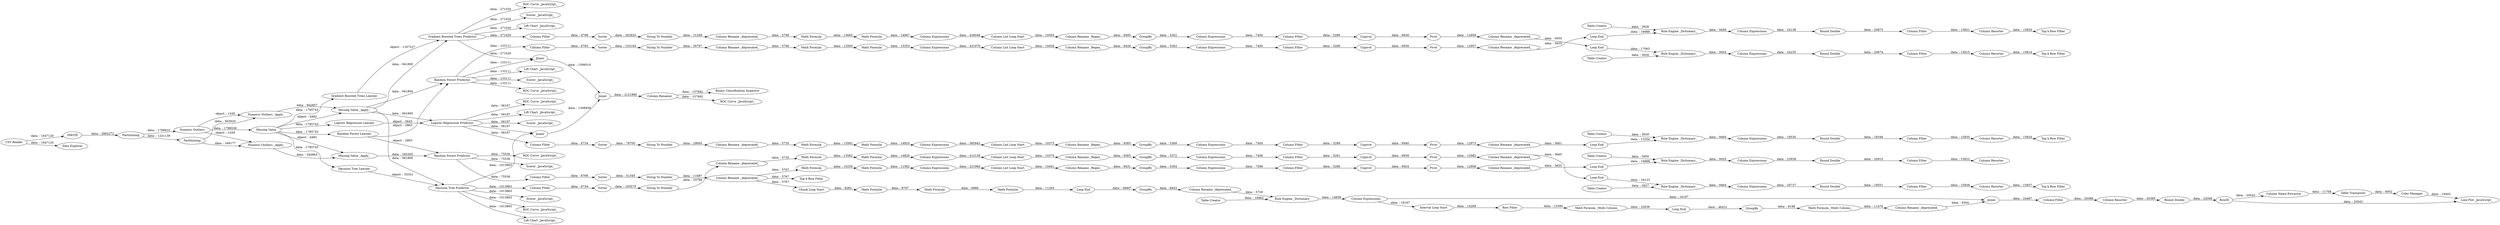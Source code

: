 digraph {
	"6839776264901942130_371" [label="Column Filter"]
	"3042103353437537090_535" [label="Column Expressions"]
	"-7583134484051055885_397" [label=GroupBy]
	"4667086908020724143_586" [label="Math Formula _Multi Column_"]
	"4810448884478751440_402" [label="Column Filter"]
	"-9112366273022320577_418" [label="Column Resorter"]
	"6839776264901942130_397" [label=GroupBy]
	"-6216293277019395050_519" [label="Math Formula"]
	"-8650509767922402314_627" [label="ROC Curve _JavaScript_"]
	"-8650509767922402314_630" [label="Top k Row Filter"]
	"4667086908020724143_564" [label="Math Formula"]
	"4810448884478751440_414" [label="Loop End"]
	"4810448884478751440_416" [label="Round Double"]
	"-7583134484051055885_419" [label="Column Filter"]
	"256408930024487434_590" [label="Color Manager"]
	"-4166990365159878357_519" [label="Math Formula"]
	"-8650509767922402314_643" [label="Random Forest Learner"]
	"4667086908020724143_576" [label="Row Filter"]
	"4810448884478751440_403" [label=Pivot]
	"6839776264901942130_419" [label="Column Filter"]
	"3042103353437537090_538" [label="Loop End"]
	"4810448884478751440_371" [label="Column Filter"]
	"3042103353437537090_537" [label=Pivot]
	"3042103353437537090_531" [label="Column Rename _deprecated_"]
	"3042103353437537090_544" [label="Column Rename _deprecated_"]
	"4667086908020724143_563" [label="Loop End"]
	"-8650509767922402314_636" [label="Top k Row Filter"]
	"4667086908020724143_568" [label=GroupBy]
	"-8650509767922402314_637" [label="ROC Curve _JavaScript_"]
	"-8650509767922402314_644" [label="Gradient Boosted Trees Learner"]
	"4667086908020724143_582" [label=Joiner]
	"-8650509767922402314_618" [label="Logistic Regression Predictor"]
	"-8650509767922402314_633" [label="ROC Curve _JavaScript_"]
	"-8650509767922402314_4" [label="Lift Chart _JavaScript_"]
	"-8650509767922402314_677" [label="ROC Curve _JavaScript_"]
	"3042103353437537090_528" [label=Unpivot]
	"-8650509767922402314_621" [label="Gradient Boosted Trees Predictor"]
	"-8650509767922402314_588" [label=RowID]
	"4810448884478751440_396" [label="Column Expressions"]
	"-9112366273022320577_404" [label=Unpivot]
	"-7583134484051055885_416" [label="Round Double"]
	"4810448884478751440_376" [label="Column Rename _deprecated_"]
	"6839776264901942130_415" [label="Column Expressions"]
	"-8650509767922402314_634" [label="Decision Tree Predictor"]
	"3042103353437537090_530" [label="Round Double"]
	"6839776264901942130_418" [label="Column Resorter"]
	"6839776264901942130_385" [label="Rule Engine _Dictionary_"]
	"-9112366273022320577_384" [label="Table Creator"]
	"818124197687384631_519" [label="Math Formula"]
	"4810448884478751440_409" [label="Column List Loop Start"]
	"-9112366273022320577_399" [label="String To Number"]
	"-7583134484051055885_415" [label="Column Expressions"]
	"-8650509767922402314_670" [label="Numeric Outliers"]
	"6839776264901942130_396" [label="Column Expressions"]
	"-8650509767922402314_666" [label="Missing Value _Apply_"]
	"-8650509767922402314_595" [label="Binary Classification Inspector"]
	"4667086908020724143_581" [label="Column Rename _deprecated_"]
	"6839776264901942130_399" [label="String To Number"]
	"-7583134484051055885_405" [label="Column Rename _deprecated_"]
	"4810448884478751440_399" [label="String To Number"]
	"-8650509767922402314_672" [label="Numeric Outliers _Apply_"]
	"4667086908020724143_584" [label="Column Filter"]
	"4810448884478751440_404" [label=Unpivot]
	"6839776264901942130_402" [label="Column Filter"]
	"-7583134484051055885_396" [label="Column Expressions"]
	"-8650509767922402314_665" [label="Missing Value"]
	"-4166990365159878357_520" [label="Math Formula"]
	"3781377906700666673_520" [label="Math Formula"]
	"-7583134484051055885_410" [label="Column Rename _Regex_"]
	"-8650509767922402314_624" [label="Top k Row Filter"]
	"4667086908020724143_562" [label="Chunk Loop Start"]
	"6839776264901942130_384" [label="Table Creator"]
	"-8650509767922402314_620" [label="Random Forest Predictor"]
	"4810448884478751440_385" [label="Rule Engine _Dictionary_"]
	"-9112366273022320577_416" [label="Round Double"]
	"4667086908020724143_575" [label="Interval Loop Start"]
	"4667086908020724143_566" [label="Column Expressions"]
	"6839776264901942130_416" [label="Round Double"]
	"-8650509767922402314_668" [label="ROC Curve _JavaScript_"]
	"-7583134484051055885_402" [label="Column Filter"]
	"-7583134484051055885_384" [label="Table Creator"]
	"4667086908020724143_569" [label="Column Rename _deprecated_"]
	"-9112366273022320577_372" [label=Sorter]
	"-8650509767922402314_12" [label=Joiner]
	"-6216293277019395050_520" [label="Math Formula"]
	"4667086908020724143_573" [label="Math Formula"]
	"4810448884478751440_401" [label="Column Expressions"]
	"-9112366273022320577_405" [label="Column Rename _deprecated_"]
	"-7583134484051055885_371" [label="Column Filter"]
	"-9112366273022320577_396" [label="Column Expressions"]
	"3042103353437537090_542" [label="Rule Engine _Dictionary_"]
	"-7583134484051055885_385" [label="Rule Engine _Dictionary_"]
	"-8650509767922402314_11" [label=Joiner]
	"4810448884478751440_384" [label="Table Creator"]
	"-9112366273022320577_385" [label="Rule Engine _Dictionary_"]
	"4667086908020724143_570" [label="Table Creator"]
	"6839776264901942130_372" [label=Sorter]
	"6839776264901942130_414" [label="Loop End"]
	"-9112366273022320577_376" [label="Column Rename _deprecated_"]
	"-9112366273022320577_371" [label="Column Filter"]
	"-8650509767922402314_532" [label="Top k Row Filter"]
	"4810448884478751440_418" [label="Column Resorter"]
	"4667086908020724143_585" [label="Column Resorter"]
	"-8650509767922402314_631" [label="Lift Chart _JavaScript_"]
	"3042103353437537090_548" [label=Sorter]
	"818124197687384631_520" [label="Math Formula"]
	"6839776264901942130_401" [label="Column Expressions"]
	"-7583134484051055885_399" [label="String To Number"]
	"3042103353437537090_533" [label="Column Resorter"]
	"3042103353437537090_540" [label="Column List Loop Start"]
	"6774849277718651988_520" [label="Math Formula"]
	"-8650509767922402314_417" [label="Top k Row Filter"]
	"-8650509767922402314_635" [label="Lift Chart _JavaScript_"]
	"-8650509767922402314_654" [label="Scorer _JavaScript_"]
	"-8650509767922402314_625" [label="Lift Chart _JavaScript_"]
	"6839776264901942130_405" [label="Column Rename _deprecated_"]
	"-8650509767922402314_589" [label="Line Plot _JavaScript_"]
	"-9112366273022320577_419" [label="Column Filter"]
	"4810448884478751440_372" [label=Sorter]
	"3042103353437537090_543" [label=GroupBy]
	"3781377906700666673_519" [label="Math Formula"]
	"-7583134484051055885_414" [label="Loop End"]
	"-9112366273022320577_397" [label=GroupBy]
	"-7583134484051055885_403" [label=Pivot]
	"3042103353437537090_549" [label="Table Creator"]
	"-8650509767922402314_658" [label=Partitioning]
	"-8650509767922402314_667" [label="Missing Value _Apply_"]
	"4667086908020724143_577" [label="Loop End"]
	"-8650509767922402314_14" [label="Column Renamer"]
	"-8650509767922402314_641" [label="Logistic Regression Learner"]
	"6839776264901942130_403" [label=Pivot]
	"-8650509767922402314_652" [label="Scorer _JavaScript_"]
	"-8650509767922402314_655" [label="Data Explorer"]
	"-9112366273022320577_401" [label="Column Expressions"]
	"3042103353437537090_541" [label="Column Expressions"]
	"4810448884478751440_419" [label="Column Filter"]
	"-8650509767922402314_10" [label=Joiner]
	"3042103353437537090_539" [label="Column Filter"]
	"3042103353437537090_546" [label="Column Rename _Regex_"]
	"-9112366273022320577_402" [label="Column Filter"]
	"4667086908020724143_571" [label="Rule Engine _Dictionary_"]
	"3042103353437537090_529" [label="Column Expressions"]
	"-7583134484051055885_401" [label="Column Expressions"]
	"3042103353437537090_545" [label="String To Number"]
	"-8650509767922402314_1" [label="CSV Reader"]
	"-7583134484051055885_418" [label="Column Resorter"]
	"-9112366273022320577_415" [label="Column Expressions"]
	"4667086908020724143_587" [label="Round Double"]
	"6839776264901942130_410" [label="Column Rename _Regex_"]
	"4810448884478751440_415" [label="Column Expressions"]
	"6839776264901942130_409" [label="Column List Loop Start"]
	"256408930024487434_591" [label="Column Name Extractor"]
	"-7583134484051055885_372" [label=Sorter]
	"-8650509767922402314_653" [label="Scorer _JavaScript_"]
	"-7583134484051055885_404" [label=Unpivot]
	"-8650509767922402314_6" [label="ROC Curve _JavaScript_"]
	"-8650509767922402314_642" [label="Decision Tree Learner"]
	"3042103353437537090_536" [label="Column Filter"]
	"-9112366273022320577_414" [label="Loop End"]
	"-8650509767922402314_671" [label="Numeric Outliers _Apply_"]
	"4667086908020724143_567" [label="Math Formula"]
	"-7583134484051055885_409" [label="Column List Loop Start"]
	"-8650509767922402314_674" [label=SMOTE]
	"-7583134484051055885_376" [label="Column Rename _deprecated_"]
	"256408930024487434_592" [label="Table Transposer"]
	"4810448884478751440_397" [label=GroupBy]
	"4810448884478751440_405" [label="Column Rename _deprecated_"]
	"-8650509767922402314_678" [label="Random Forest Predictor"]
	"6839776264901942130_404" [label=Unpivot]
	"-9112366273022320577_403" [label=Pivot]
	"4667086908020724143_579" [label="Math Formula _Multi Column_"]
	"-9112366273022320577_409" [label="Column List Loop Start"]
	"4667086908020724143_580" [label=GroupBy]
	"-8650509767922402314_651" [label="Scorer _JavaScript_"]
	"6839776264901942130_376" [label="Column Rename _deprecated_"]
	"-8650509767922402314_657" [label=Partitioning]
	"-8650509767922402314_676" [label="Scorer _JavaScript_"]
	"4810448884478751440_410" [label="Column Rename _Regex_"]
	"-9112366273022320577_410" [label="Column Rename _Regex_"]
	"3042103353437537090_547" [label="Column Filter"]
	"6774849277718651988_519" [label="Math Formula"]
	"-8650509767922402314_12" -> "-8650509767922402314_14" [label="data: : 2121860"]
	"4810448884478751440_410" -> "4810448884478751440_397" [label="data: : 9365"]
	"-9112366273022320577_418" -> "-8650509767922402314_636" [label="data: : 15834"]
	"-9112366273022320577_399" -> "-9112366273022320577_376" [label="data: : 29093"]
	"-8650509767922402314_658" -> "-8650509767922402314_672" [label="data: : 346177"]
	"-8650509767922402314_678" -> "3042103353437537090_547" [label="data: : 75536"]
	"4667086908020724143_576" -> "4667086908020724143_579" [label="data: : 15390"]
	"-8650509767922402314_618" -> "-8650509767922402314_635" [label="data: : 56197"]
	"-7583134484051055885_372" -> "-7583134484051055885_399" [label="data: : 262820"]
	"-7583134484051055885_403" -> "-7583134484051055885_405" [label="data: : 12958"]
	"-9112366273022320577_403" -> "-9112366273022320577_405" [label="data: : 12973"]
	"4667086908020724143_569" -> "4667086908020724143_571" [label="data: : 5728"]
	"3042103353437537090_546" -> "3042103353437537090_543" [label="data: : 9431"]
	"-9112366273022320577_405" -> "-9112366273022320577_414" [label="data: : 5661"]
	"3042103353437537090_544" -> "4667086908020724143_562" [label="data: : 5767"]
	"-8650509767922402314_671" -> "-8650509767922402314_666" [label="data: : 942857"]
	"-9112366273022320577_410" -> "-9112366273022320577_397" [label="data: : 9365"]
	"-8650509767922402314_658" -> "-8650509767922402314_671" [label="data: : 943620"]
	"6774849277718651988_520" -> "-9112366273022320577_396" [label="data: : 14820"]
	"-8650509767922402314_643" -> "-8650509767922402314_620" [label="object: : 2863"]
	"4810448884478751440_371" -> "4810448884478751440_372" [label="data: : 6734"]
	"4667086908020724143_575" -> "4667086908020724143_576" [label="data: : 14269"]
	"3042103353437537090_545" -> "3042103353437537090_544" [label="data: : 11687"]
	"-8650509767922402314_634" -> "-8650509767922402314_653" [label="data: : 1013863"]
	"-8650509767922402314_667" -> "-8650509767922402314_678" [label="data: : 345305"]
	"3042103353437537090_544" -> "818124197687384631_519" [label="data: : 5767"]
	"3042103353437537090_548" -> "3042103353437537090_545" [label="data: : 51345"]
	"3042103353437537090_549" -> "3042103353437537090_542" [label="data: : 3950"]
	"3042103353437537090_530" -> "3042103353437537090_539" [label="data: : 20910"]
	"6839776264901942130_416" -> "6839776264901942130_419" [label="data: : 20873"]
	"-7583134484051055885_396" -> "-7583134484051055885_409" [label="data: : 428049"]
	"3042103353437537090_529" -> "3042103353437537090_530" [label="data: : 23938"]
	"818124197687384631_520" -> "3042103353437537090_541" [label="data: : 11562"]
	"4810448884478751440_384" -> "4810448884478751440_385" [label="data: : 3927"]
	"4810448884478751440_402" -> "4810448884478751440_404" [label="data: : 5291"]
	"6839776264901942130_414" -> "6839776264901942130_385" [label="data: : 16986"]
	"4667086908020724143_586" -> "4667086908020724143_581" [label="data: : 11476"]
	"3042103353437537090_542" -> "3042103353437537090_529" [label="data: : 9455"]
	"4667086908020724143_585" -> "4667086908020724143_587" [label="data: : 20385"]
	"-8650509767922402314_14" -> "-8650509767922402314_668" [label="data: : 157892"]
	"-8650509767922402314_620" -> "-8650509767922402314_10" [label="data: : 133111"]
	"-7583134484051055885_404" -> "-7583134484051055885_403" [label="data: : 6938"]
	"-7583134484051055885_414" -> "-7583134484051055885_385" [label="data: : 17063"]
	"4667086908020724143_577" -> "4667086908020724143_580" [label="data: : 46431"]
	"-8650509767922402314_643" -> "-8650509767922402314_678" [label="object: : 2863"]
	"4810448884478751440_399" -> "4810448884478751440_376" [label="data: : 33798"]
	"-7583134484051055885_385" -> "-7583134484051055885_415" [label="data: : 9454"]
	"4667086908020724143_564" -> "4667086908020724143_567" [label="data: : 8707"]
	"-7583134484051055885_415" -> "-7583134484051055885_416" [label="data: : 24235"]
	"6774849277718651988_519" -> "6774849277718651988_520" [label="data: : 13562"]
	"4667086908020724143_584" -> "4667086908020724143_585" [label="data: : 20388"]
	"818124197687384631_519" -> "818124197687384631_520" [label="data: : 10259"]
	"-9112366273022320577_376" -> "6774849277718651988_519" [label="data: : 5735"]
	"3042103353437537090_528" -> "3042103353437537090_537" [label="data: : 6924"]
	"-8650509767922402314_641" -> "-8650509767922402314_618" [label="object: : 5643"]
	"256408930024487434_591" -> "256408930024487434_592" [label="data: : 11708"]
	"-6216293277019395050_519" -> "-6216293277019395050_520" [label="data: : 13562"]
	"-9112366273022320577_384" -> "-9112366273022320577_385" [label="data: : 3929"]
	"-8650509767922402314_634" -> "-8650509767922402314_631" [label="data: : 1013863"]
	"6839776264901942130_419" -> "6839776264901942130_418" [label="data: : 15821"]
	"4810448884478751440_409" -> "4810448884478751440_410" [label="data: : 10375"]
	"4810448884478751440_401" -> "4810448884478751440_402" [label="data: : 7408"]
	"-8650509767922402314_11" -> "-8650509767922402314_12" [label="data: : 1308936"]
	"-8650509767922402314_634" -> "-8650509767922402314_633" [label="data: : 1013863"]
	"6839776264901942130_371" -> "6839776264901942130_372" [label="data: : 6765"]
	"3042103353437537090_535" -> "3042103353437537090_536" [label="data: : 7399"]
	"-8650509767922402314_588" -> "256408930024487434_591" [label="data: : 20543"]
	"4810448884478751440_414" -> "4810448884478751440_385" [label="data: : 16123"]
	"-8650509767922402314_618" -> "-8650509767922402314_637" [label="data: : 56197"]
	"-9112366273022320577_404" -> "-9112366273022320577_403" [label="data: : 6940"]
	"6839776264901942130_397" -> "6839776264901942130_401" [label="data: : 5363"]
	"4810448884478751440_404" -> "4810448884478751440_403" [label="data: : 6939"]
	"-8650509767922402314_642" -> "-8650509767922402314_634" [label="object: : 55331"]
	"-8650509767922402314_621" -> "-8650509767922402314_651" [label="data: : 271020"]
	"3042103353437537090_541" -> "3042103353437537090_540" [label="data: : 231960"]
	"4667086908020724143_573" -> "4667086908020724143_563" [label="data: : 11265"]
	"3042103353437537090_544" -> "-8650509767922402314_532" [label="data: : 5767"]
	"4810448884478751440_415" -> "4810448884478751440_416" [label="data: : 20737"]
	"-8650509767922402314_678" -> "-8650509767922402314_676" [label="data: : 75536"]
	"-8650509767922402314_588" -> "-8650509767922402314_589" [label="data: : 20543"]
	"4667086908020724143_587" -> "-8650509767922402314_588" [label="data: : 22006"]
	"6839776264901942130_418" -> "-8650509767922402314_624" [label="data: : 15820"]
	"-7583134484051055885_384" -> "-7583134484051055885_385" [label="data: : 3928"]
	"4810448884478751440_418" -> "-8650509767922402314_630" [label="data: : 15837"]
	"3042103353437537090_540" -> "3042103353437537090_546" [label="data: : 10441"]
	"-9112366273022320577_416" -> "-9112366273022320577_419" [label="data: : 18346"]
	"6839776264901942130_402" -> "6839776264901942130_404" [label="data: : 5286"]
	"256408930024487434_592" -> "256408930024487434_590" [label="data: : 6002"]
	"4667086908020724143_567" -> "4667086908020724143_573" [label="data: : 9988"]
	"-8650509767922402314_620" -> "6839776264901942130_371" [label="data: : 133111"]
	"-9112366273022320577_397" -> "-9112366273022320577_401" [label="data: : 5369"]
	"4810448884478751440_419" -> "4810448884478751440_418" [label="data: : 15838"]
	"3042103353437537090_543" -> "3042103353437537090_535" [label="data: : 5364"]
	"-9112366273022320577_372" -> "-9112366273022320577_399" [label="data: : 78700"]
	"-8650509767922402314_670" -> "-8650509767922402314_665" [label="data: : 1788538"]
	"3042103353437537090_537" -> "3042103353437537090_531" [label="data: : 12958"]
	"-7583134484051055885_418" -> "-8650509767922402314_417" [label="data: : 15814"]
	"4667086908020724143_580" -> "4667086908020724143_586" [label="data: : 8198"]
	"-8650509767922402314_665" -> "-8650509767922402314_641" [label="data: : 1785743"]
	"6839776264901942130_415" -> "6839776264901942130_416" [label="data: : 24138"]
	"-7583134484051055885_401" -> "-7583134484051055885_402" [label="data: : 7400"]
	"-8650509767922402314_666" -> "-8650509767922402314_634" [label="data: : 941800"]
	"-8650509767922402314_678" -> "-8650509767922402314_677" [label="data: : 75536"]
	"-8650509767922402314_618" -> "-9112366273022320577_371" [label="data: : 56197"]
	"-8650509767922402314_672" -> "-8650509767922402314_667" [label="data: : 345863"]
	"-9112366273022320577_402" -> "-9112366273022320577_404" [label="data: : 5289"]
	"-8650509767922402314_621" -> "-8650509767922402314_10" [label="data: : 271020"]
	"4667086908020724143_582" -> "4667086908020724143_584" [label="data: : 24467"]
	"-8650509767922402314_665" -> "-8650509767922402314_642" [label="data: : 1785743"]
	"-8650509767922402314_665" -> "-8650509767922402314_644" [label="data: : 1785743"]
	"4810448884478751440_416" -> "4810448884478751440_419" [label="data: : 19551"]
	"-9112366273022320577_419" -> "-9112366273022320577_418" [label="data: : 15835"]
	"-8650509767922402314_665" -> "-8650509767922402314_667" [label="object: : 4482"]
	"-9112366273022320577_401" -> "-9112366273022320577_402" [label="data: : 7404"]
	"6839776264901942130_396" -> "6839776264901942130_409" [label="data: : 431976"]
	"-8650509767922402314_14" -> "-8650509767922402314_595" [label="data: : 157892"]
	"6839776264901942130_376" -> "3781377906700666673_519" [label="data: : 5766"]
	"-8650509767922402314_634" -> "-8650509767922402314_11" [label="data: : 1013863"]
	"-9112366273022320577_396" -> "-9112366273022320577_409" [label="data: : 385943"]
	"-6216293277019395050_520" -> "4810448884478751440_396" [label="data: : 14820"]
	"-7583134484051055885_409" -> "-7583134484051055885_410" [label="data: : 10505"]
	"-9112366273022320577_409" -> "-9112366273022320577_410" [label="data: : 10375"]
	"-7583134484051055885_399" -> "-7583134484051055885_376" [label="data: : 31269"]
	"-8650509767922402314_620" -> "-8650509767922402314_652" [label="data: : 133111"]
	"-8650509767922402314_634" -> "4810448884478751440_371" [label="data: : 1013863"]
	"-8650509767922402314_665" -> "-8650509767922402314_643" [label="data: : 1785743"]
	"-8650509767922402314_674" -> "-8650509767922402314_657" [label="data: : 2882272"]
	"-8650509767922402314_621" -> "-8650509767922402314_4" [label="data: : 271020"]
	"6839776264901942130_409" -> "6839776264901942130_410" [label="data: : 10438"]
	"-8650509767922402314_644" -> "-8650509767922402314_621" [label="object: : 1187227"]
	"4810448884478751440_396" -> "4810448884478751440_409" [label="data: : 412139"]
	"3042103353437537090_536" -> "3042103353437537090_528" [label="data: : 5286"]
	"-8650509767922402314_670" -> "-8650509767922402314_671" [label="object: : 1430"]
	"-8650509767922402314_670" -> "-8650509767922402314_672" [label="object: : 1430"]
	"6839776264901942130_404" -> "6839776264901942130_403" [label="data: : 6939"]
	"4810448884478751440_385" -> "4810448884478751440_415" [label="data: : 9464"]
	"6839776264901942130_403" -> "6839776264901942130_405" [label="data: : 12957"]
	"6839776264901942130_401" -> "6839776264901942130_402" [label="data: : 7400"]
	"-7583134484051055885_419" -> "-7583134484051055885_418" [label="data: : 15815"]
	"6839776264901942130_372" -> "6839776264901942130_399" [label="data: : 153164"]
	"-9112366273022320577_415" -> "-9112366273022320577_416" [label="data: : 18530"]
	"4667086908020724143_570" -> "4667086908020724143_571" [label="data: : 16962"]
	"4810448884478751440_397" -> "4810448884478751440_401" [label="data: : 5372"]
	"4667086908020724143_563" -> "4667086908020724143_568" [label="data: : 56807"]
	"-8650509767922402314_666" -> "-8650509767922402314_621" [label="data: : 941800"]
	"4667086908020724143_568" -> "4667086908020724143_569" [label="data: : 6643"]
	"-8650509767922402314_620" -> "-8650509767922402314_625" [label="data: : 133111"]
	"-9112366273022320577_385" -> "-9112366273022320577_415" [label="data: : 9460"]
	"-7583134484051055885_376" -> "-4166990365159878357_519" [label="data: : 5799"]
	"4667086908020724143_566" -> "4667086908020724143_582" [label="data: : 16167"]
	"-7583134484051055885_397" -> "-7583134484051055885_401" [label="data: : 5362"]
	"-8650509767922402314_1" -> "-8650509767922402314_674" [label="data: : 1647120"]
	"-8650509767922402314_618" -> "-8650509767922402314_654" [label="data: : 56197"]
	"3042103353437537090_547" -> "3042103353437537090_548" [label="data: : 6766"]
	"-8650509767922402314_621" -> "-8650509767922402314_6" [label="data: : 271020"]
	"-8650509767922402314_666" -> "-8650509767922402314_620" [label="data: : 941800"]
	"-7583134484051055885_410" -> "-7583134484051055885_397" [label="data: : 9495"]
	"6839776264901942130_384" -> "6839776264901942130_385" [label="data: : 3928"]
	"4810448884478751440_372" -> "4810448884478751440_399" [label="data: : 105575"]
	"-8650509767922402314_657" -> "-8650509767922402314_670" [label="data: : 1789810"]
	"6839776264901942130_385" -> "6839776264901942130_415" [label="data: : 9456"]
	"-7583134484051055885_371" -> "-7583134484051055885_372" [label="data: : 6798"]
	"-9112366273022320577_371" -> "-9112366273022320577_372" [label="data: : 6734"]
	"-7583134484051055885_402" -> "-7583134484051055885_404" [label="data: : 5286"]
	"-4166990365159878357_519" -> "-4166990365159878357_520" [label="data: : 13665"]
	"4667086908020724143_571" -> "4667086908020724143_566" [label="data: : 14858"]
	"-4166990365159878357_520" -> "-7583134484051055885_396" [label="data: : 14967"]
	"4810448884478751440_376" -> "-6216293277019395050_519" [label="data: : 5735"]
	"-9112366273022320577_414" -> "-9112366273022320577_385" [label="data: : 15354"]
	"-8650509767922402314_10" -> "-8650509767922402314_12" [label="data: : 1599510"]
	"4810448884478751440_403" -> "4810448884478751440_405" [label="data: : 12982"]
	"4667086908020724143_566" -> "4667086908020724143_575" [label="data: : 16167"]
	"-8650509767922402314_1" -> "-8650509767922402314_655" [label="data: : 1647120"]
	"6839776264901942130_399" -> "6839776264901942130_376" [label="data: : 30797"]
	"-8650509767922402314_666" -> "-8650509767922402314_618" [label="data: : 941800"]
	"3042103353437537090_538" -> "3042103353437537090_542" [label="data: : 16888"]
	"6839776264901942130_405" -> "6839776264901942130_414" [label="data: : 5655"]
	"3781377906700666673_520" -> "6839776264901942130_396" [label="data: : 15353"]
	"3042103353437537090_531" -> "3042103353437537090_538" [label="data: : 5655"]
	"-8650509767922402314_620" -> "-8650509767922402314_627" [label="data: : 133111"]
	"-8650509767922402314_657" -> "-8650509767922402314_658" [label="data: : 1231139"]
	"-7583134484051055885_405" -> "-7583134484051055885_414" [label="data: : 5655"]
	"256408930024487434_590" -> "-8650509767922402314_589" [label="data: : 10402"]
	"-7583134484051055885_416" -> "-7583134484051055885_419" [label="data: : 20674"]
	"4667086908020724143_581" -> "4667086908020724143_582" [label="data: : 9304"]
	"4810448884478751440_405" -> "4810448884478751440_414" [label="data: : 5665"]
	"-8650509767922402314_621" -> "-7583134484051055885_371" [label="data: : 271020"]
	"3781377906700666673_519" -> "3781377906700666673_520" [label="data: : 13593"]
	"-8650509767922402314_665" -> "-8650509767922402314_666" [label="object: : 4482"]
	"6839776264901942130_410" -> "6839776264901942130_397" [label="data: : 9428"]
	"3042103353437537090_539" -> "3042103353437537090_533" [label="data: : 15822"]
	"-8650509767922402314_618" -> "-8650509767922402314_11" [label="data: : 56197"]
	"4667086908020724143_579" -> "4667086908020724143_577" [label="data: : 22636"]
	"4667086908020724143_562" -> "4667086908020724143_564" [label="data: : 8282"]
	rankdir=LR
}
